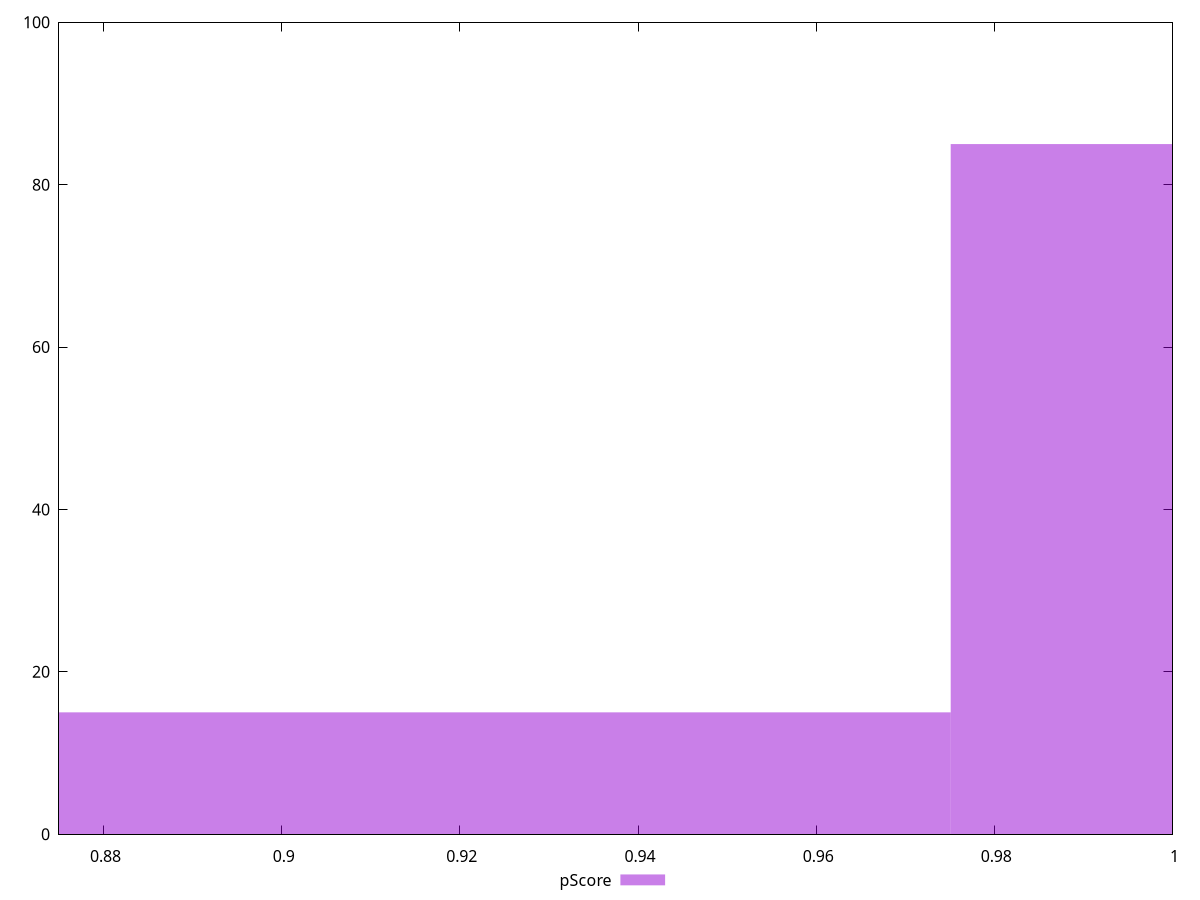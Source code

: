 reset

$pScore <<EOF
1.0264222787101305 85
0.9237800508391175 15
EOF

set key outside below
set boxwidth 0.10264222787101306
set xrange [0.875:1]
set yrange [0:100]
set trange [0:100]
set style fill transparent solid 0.5 noborder
set terminal svg size 640, 490 enhanced background rgb 'white'
set output "report_00019_2021-02-10T18-14-37.922Z//unminified-javascript/samples/pages+cached+noadtech+nomedia+nocss/pScore/histogram.svg"

plot $pScore title "pScore" with boxes

reset
